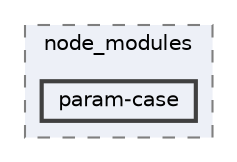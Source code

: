 digraph "pkiclassroomrescheduler/src/main/frontend/node_modules/param-case"
{
 // LATEX_PDF_SIZE
  bgcolor="transparent";
  edge [fontname=Helvetica,fontsize=10,labelfontname=Helvetica,labelfontsize=10];
  node [fontname=Helvetica,fontsize=10,shape=box,height=0.2,width=0.4];
  compound=true
  subgraph clusterdir_72953eda66ccb3a2722c28e1c3e6c23b {
    graph [ bgcolor="#edf0f7", pencolor="grey50", label="node_modules", fontname=Helvetica,fontsize=10 style="filled,dashed", URL="dir_72953eda66ccb3a2722c28e1c3e6c23b.html",tooltip=""]
  dir_db6aa15f018b0ddddce5fe2c19f1b39f [label="param-case", fillcolor="#edf0f7", color="grey25", style="filled,bold", URL="dir_db6aa15f018b0ddddce5fe2c19f1b39f.html",tooltip=""];
  }
}
